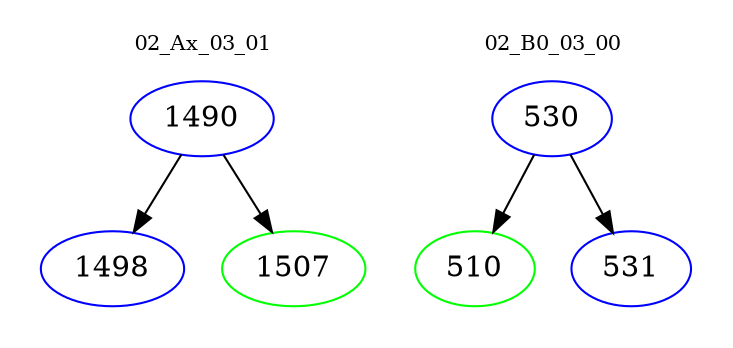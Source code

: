 digraph{
subgraph cluster_0 {
color = white
label = "02_Ax_03_01";
fontsize=10;
T0_1490 [label="1490", color="blue"]
T0_1490 -> T0_1498 [color="black"]
T0_1498 [label="1498", color="blue"]
T0_1490 -> T0_1507 [color="black"]
T0_1507 [label="1507", color="green"]
}
subgraph cluster_1 {
color = white
label = "02_B0_03_00";
fontsize=10;
T1_530 [label="530", color="blue"]
T1_530 -> T1_510 [color="black"]
T1_510 [label="510", color="green"]
T1_530 -> T1_531 [color="black"]
T1_531 [label="531", color="blue"]
}
}
